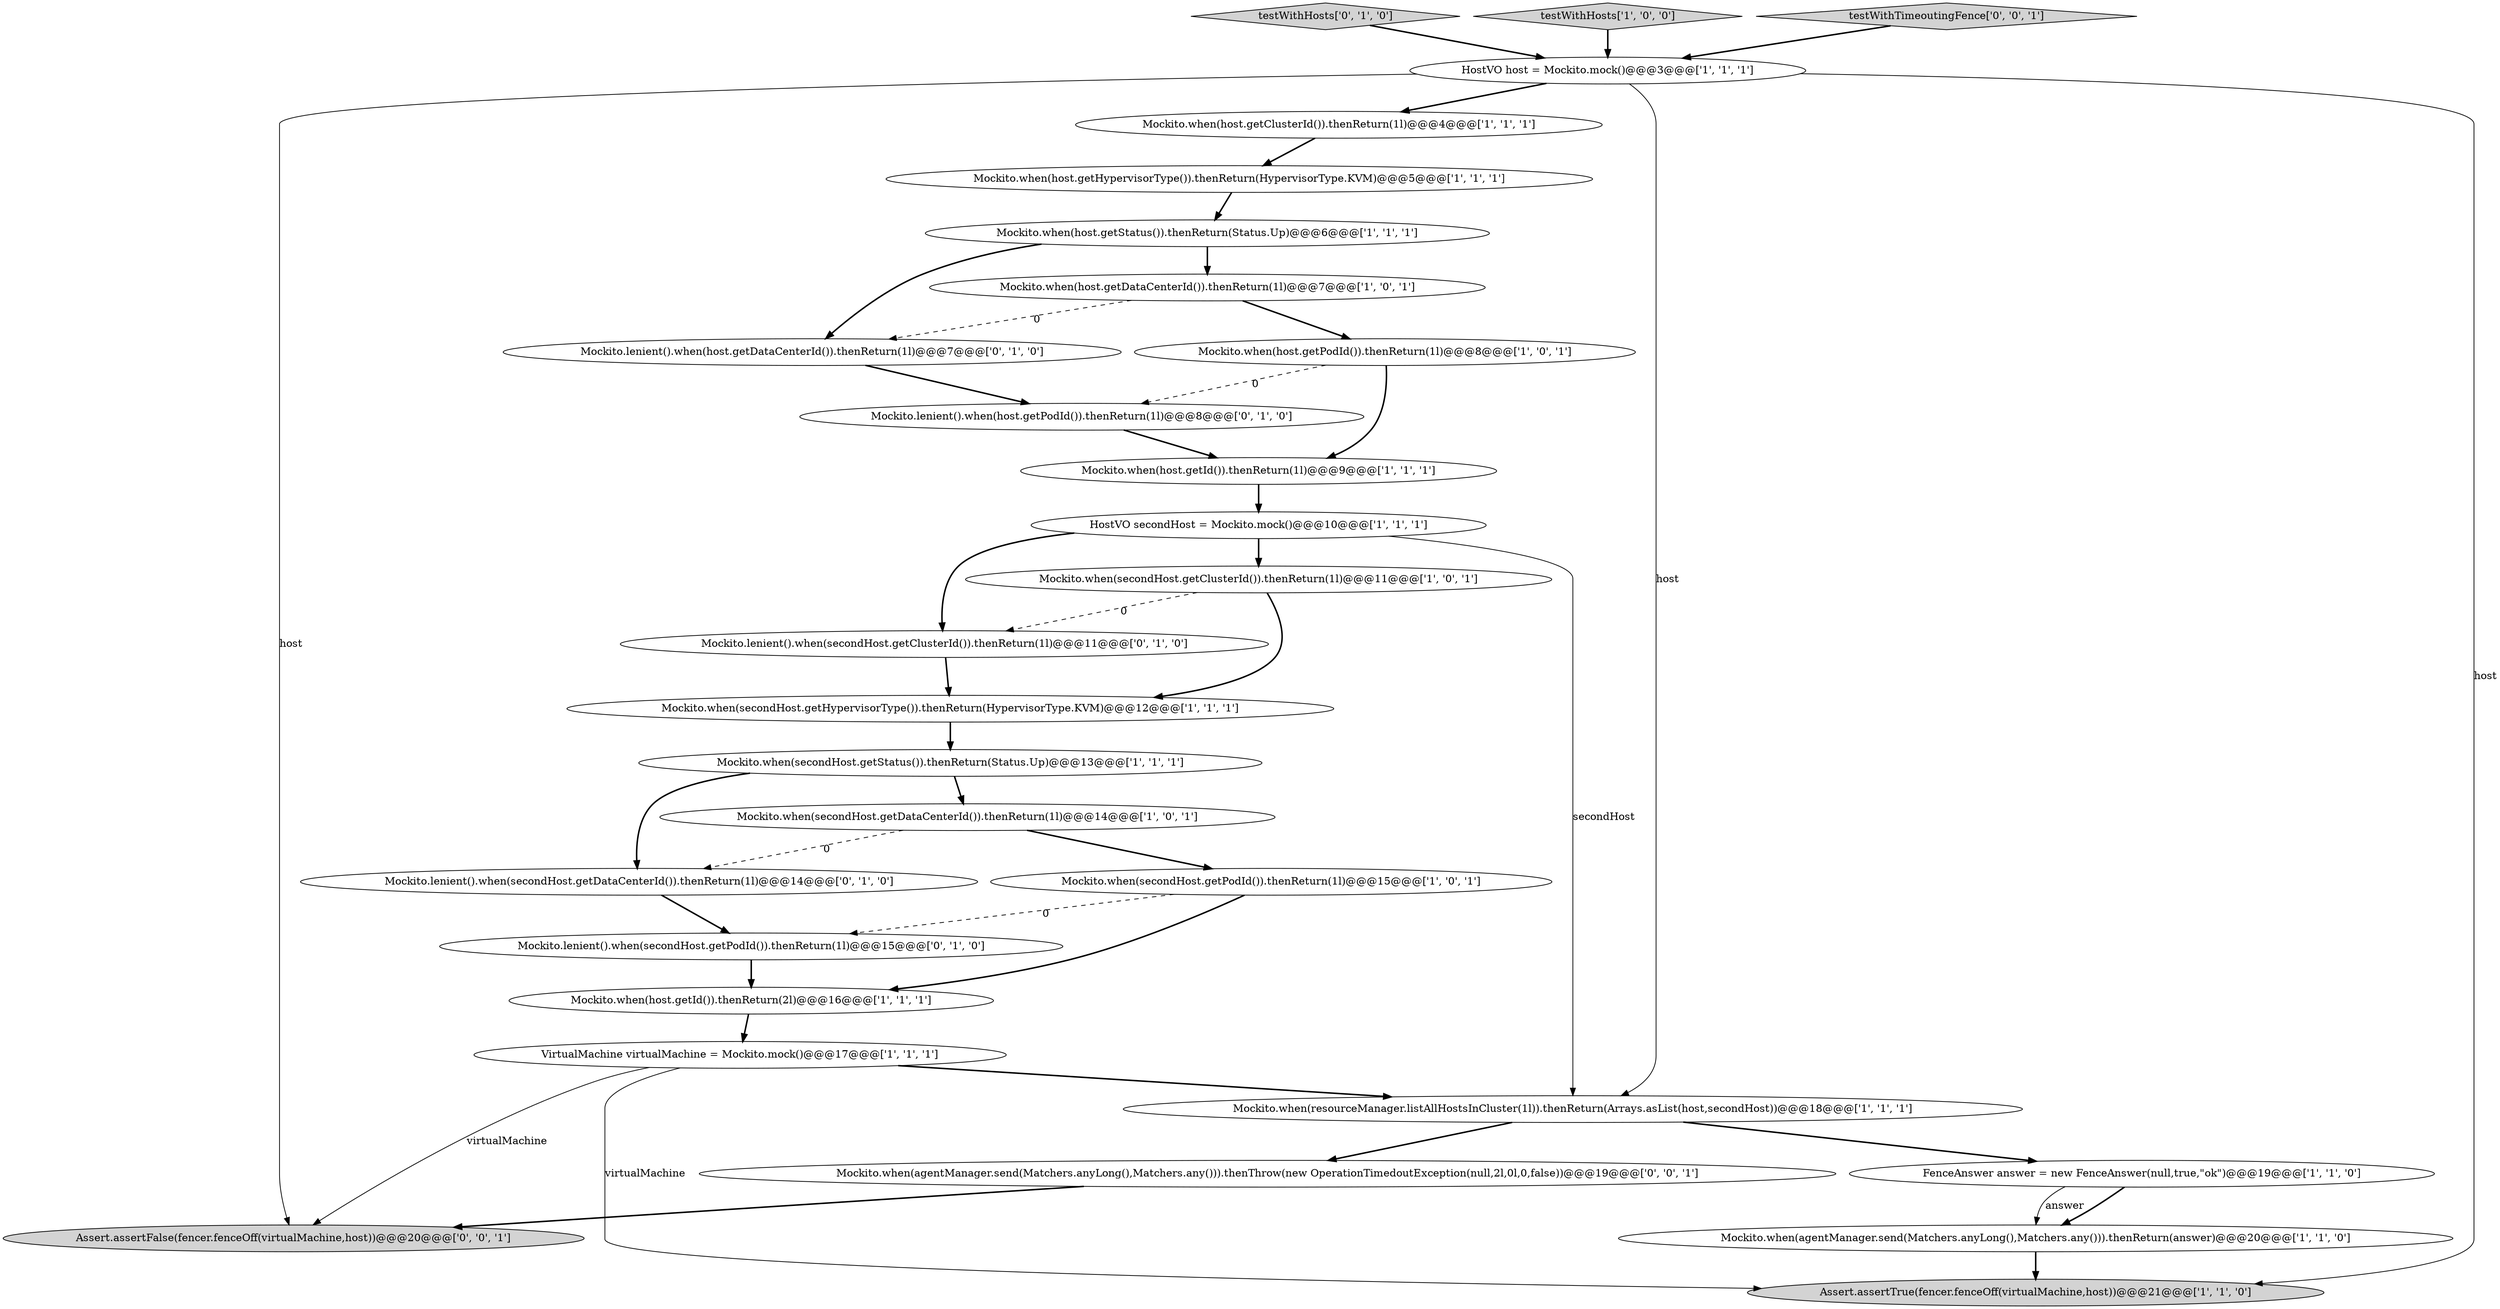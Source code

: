 digraph {
22 [style = filled, label = "Mockito.lenient().when(secondHost.getDataCenterId()).thenReturn(1l)@@@14@@@['0', '1', '0']", fillcolor = white, shape = ellipse image = "AAA1AAABBB2BBB"];
21 [style = filled, label = "Mockito.lenient().when(host.getPodId()).thenReturn(1l)@@@8@@@['0', '1', '0']", fillcolor = white, shape = ellipse image = "AAA1AAABBB2BBB"];
24 [style = filled, label = "Mockito.lenient().when(host.getDataCenterId()).thenReturn(1l)@@@7@@@['0', '1', '0']", fillcolor = white, shape = ellipse image = "AAA1AAABBB2BBB"];
23 [style = filled, label = "testWithHosts['0', '1', '0']", fillcolor = lightgray, shape = diamond image = "AAA0AAABBB2BBB"];
15 [style = filled, label = "Mockito.when(host.getClusterId()).thenReturn(1l)@@@4@@@['1', '1', '1']", fillcolor = white, shape = ellipse image = "AAA0AAABBB1BBB"];
3 [style = filled, label = "Mockito.when(host.getHypervisorType()).thenReturn(HypervisorType.KVM)@@@5@@@['1', '1', '1']", fillcolor = white, shape = ellipse image = "AAA0AAABBB1BBB"];
25 [style = filled, label = "Mockito.lenient().when(secondHost.getPodId()).thenReturn(1l)@@@15@@@['0', '1', '0']", fillcolor = white, shape = ellipse image = "AAA1AAABBB2BBB"];
11 [style = filled, label = "Mockito.when(resourceManager.listAllHostsInCluster(1l)).thenReturn(Arrays.asList(host,secondHost))@@@18@@@['1', '1', '1']", fillcolor = white, shape = ellipse image = "AAA0AAABBB1BBB"];
9 [style = filled, label = "testWithHosts['1', '0', '0']", fillcolor = lightgray, shape = diamond image = "AAA0AAABBB1BBB"];
12 [style = filled, label = "Assert.assertTrue(fencer.fenceOff(virtualMachine,host))@@@21@@@['1', '1', '0']", fillcolor = lightgray, shape = ellipse image = "AAA0AAABBB1BBB"];
17 [style = filled, label = "Mockito.when(host.getId()).thenReturn(2l)@@@16@@@['1', '1', '1']", fillcolor = white, shape = ellipse image = "AAA0AAABBB1BBB"];
26 [style = filled, label = "Assert.assertFalse(fencer.fenceOff(virtualMachine,host))@@@20@@@['0', '0', '1']", fillcolor = lightgray, shape = ellipse image = "AAA0AAABBB3BBB"];
20 [style = filled, label = "Mockito.lenient().when(secondHost.getClusterId()).thenReturn(1l)@@@11@@@['0', '1', '0']", fillcolor = white, shape = ellipse image = "AAA1AAABBB2BBB"];
16 [style = filled, label = "VirtualMachine virtualMachine = Mockito.mock()@@@17@@@['1', '1', '1']", fillcolor = white, shape = ellipse image = "AAA0AAABBB1BBB"];
13 [style = filled, label = "Mockito.when(secondHost.getStatus()).thenReturn(Status.Up)@@@13@@@['1', '1', '1']", fillcolor = white, shape = ellipse image = "AAA0AAABBB1BBB"];
6 [style = filled, label = "FenceAnswer answer = new FenceAnswer(null,true,\"ok\")@@@19@@@['1', '1', '0']", fillcolor = white, shape = ellipse image = "AAA0AAABBB1BBB"];
18 [style = filled, label = "HostVO secondHost = Mockito.mock()@@@10@@@['1', '1', '1']", fillcolor = white, shape = ellipse image = "AAA0AAABBB1BBB"];
10 [style = filled, label = "Mockito.when(host.getStatus()).thenReturn(Status.Up)@@@6@@@['1', '1', '1']", fillcolor = white, shape = ellipse image = "AAA0AAABBB1BBB"];
0 [style = filled, label = "Mockito.when(host.getId()).thenReturn(1l)@@@9@@@['1', '1', '1']", fillcolor = white, shape = ellipse image = "AAA0AAABBB1BBB"];
4 [style = filled, label = "Mockito.when(agentManager.send(Matchers.anyLong(),Matchers.any())).thenReturn(answer)@@@20@@@['1', '1', '0']", fillcolor = white, shape = ellipse image = "AAA0AAABBB1BBB"];
7 [style = filled, label = "Mockito.when(secondHost.getClusterId()).thenReturn(1l)@@@11@@@['1', '0', '1']", fillcolor = white, shape = ellipse image = "AAA0AAABBB1BBB"];
1 [style = filled, label = "Mockito.when(host.getPodId()).thenReturn(1l)@@@8@@@['1', '0', '1']", fillcolor = white, shape = ellipse image = "AAA0AAABBB1BBB"];
14 [style = filled, label = "Mockito.when(host.getDataCenterId()).thenReturn(1l)@@@7@@@['1', '0', '1']", fillcolor = white, shape = ellipse image = "AAA0AAABBB1BBB"];
28 [style = filled, label = "Mockito.when(agentManager.send(Matchers.anyLong(),Matchers.any())).thenThrow(new OperationTimedoutException(null,2l,0l,0,false))@@@19@@@['0', '0', '1']", fillcolor = white, shape = ellipse image = "AAA0AAABBB3BBB"];
8 [style = filled, label = "HostVO host = Mockito.mock()@@@3@@@['1', '1', '1']", fillcolor = white, shape = ellipse image = "AAA0AAABBB1BBB"];
19 [style = filled, label = "Mockito.when(secondHost.getHypervisorType()).thenReturn(HypervisorType.KVM)@@@12@@@['1', '1', '1']", fillcolor = white, shape = ellipse image = "AAA0AAABBB1BBB"];
5 [style = filled, label = "Mockito.when(secondHost.getPodId()).thenReturn(1l)@@@15@@@['1', '0', '1']", fillcolor = white, shape = ellipse image = "AAA0AAABBB1BBB"];
27 [style = filled, label = "testWithTimeoutingFence['0', '0', '1']", fillcolor = lightgray, shape = diamond image = "AAA0AAABBB3BBB"];
2 [style = filled, label = "Mockito.when(secondHost.getDataCenterId()).thenReturn(1l)@@@14@@@['1', '0', '1']", fillcolor = white, shape = ellipse image = "AAA0AAABBB1BBB"];
24->21 [style = bold, label=""];
16->26 [style = solid, label="virtualMachine"];
3->10 [style = bold, label=""];
8->12 [style = solid, label="host"];
2->22 [style = dashed, label="0"];
18->20 [style = bold, label=""];
10->24 [style = bold, label=""];
6->4 [style = bold, label=""];
2->5 [style = bold, label=""];
7->20 [style = dashed, label="0"];
13->22 [style = bold, label=""];
28->26 [style = bold, label=""];
1->21 [style = dashed, label="0"];
11->6 [style = bold, label=""];
25->17 [style = bold, label=""];
16->12 [style = solid, label="virtualMachine"];
19->13 [style = bold, label=""];
20->19 [style = bold, label=""];
14->1 [style = bold, label=""];
5->17 [style = bold, label=""];
27->8 [style = bold, label=""];
14->24 [style = dashed, label="0"];
22->25 [style = bold, label=""];
8->11 [style = solid, label="host"];
23->8 [style = bold, label=""];
6->4 [style = solid, label="answer"];
5->25 [style = dashed, label="0"];
4->12 [style = bold, label=""];
15->3 [style = bold, label=""];
7->19 [style = bold, label=""];
9->8 [style = bold, label=""];
13->2 [style = bold, label=""];
21->0 [style = bold, label=""];
11->28 [style = bold, label=""];
17->16 [style = bold, label=""];
16->11 [style = bold, label=""];
18->11 [style = solid, label="secondHost"];
10->14 [style = bold, label=""];
0->18 [style = bold, label=""];
8->26 [style = solid, label="host"];
8->15 [style = bold, label=""];
1->0 [style = bold, label=""];
18->7 [style = bold, label=""];
}
